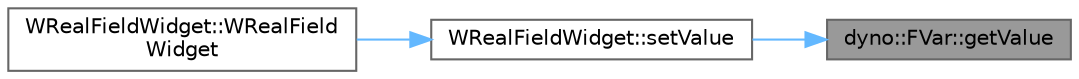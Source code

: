 digraph "dyno::FVar::getValue"
{
 // LATEX_PDF_SIZE
  bgcolor="transparent";
  edge [fontname=Helvetica,fontsize=10,labelfontname=Helvetica,labelfontsize=10];
  node [fontname=Helvetica,fontsize=10,shape=box,height=0.2,width=0.4];
  rankdir="RL";
  Node1 [id="Node000001",label="dyno::FVar::getValue",height=0.2,width=0.4,color="gray40", fillcolor="grey60", style="filled", fontcolor="black",tooltip=" "];
  Node1 -> Node2 [id="edge1_Node000001_Node000002",dir="back",color="steelblue1",style="solid",tooltip=" "];
  Node2 [id="Node000002",label="WRealFieldWidget::setValue",height=0.2,width=0.4,color="grey40", fillcolor="white", style="filled",URL="$class_w_real_field_widget.html#a251a5cec9273466aea2905b070af4c34",tooltip=" "];
  Node2 -> Node3 [id="edge2_Node000002_Node000003",dir="back",color="steelblue1",style="solid",tooltip=" "];
  Node3 [id="Node000003",label="WRealFieldWidget::WRealField\lWidget",height=0.2,width=0.4,color="grey40", fillcolor="white", style="filled",URL="$class_w_real_field_widget.html#aea177f631ea3fdca2289f3fc283342e9",tooltip=" "];
}
